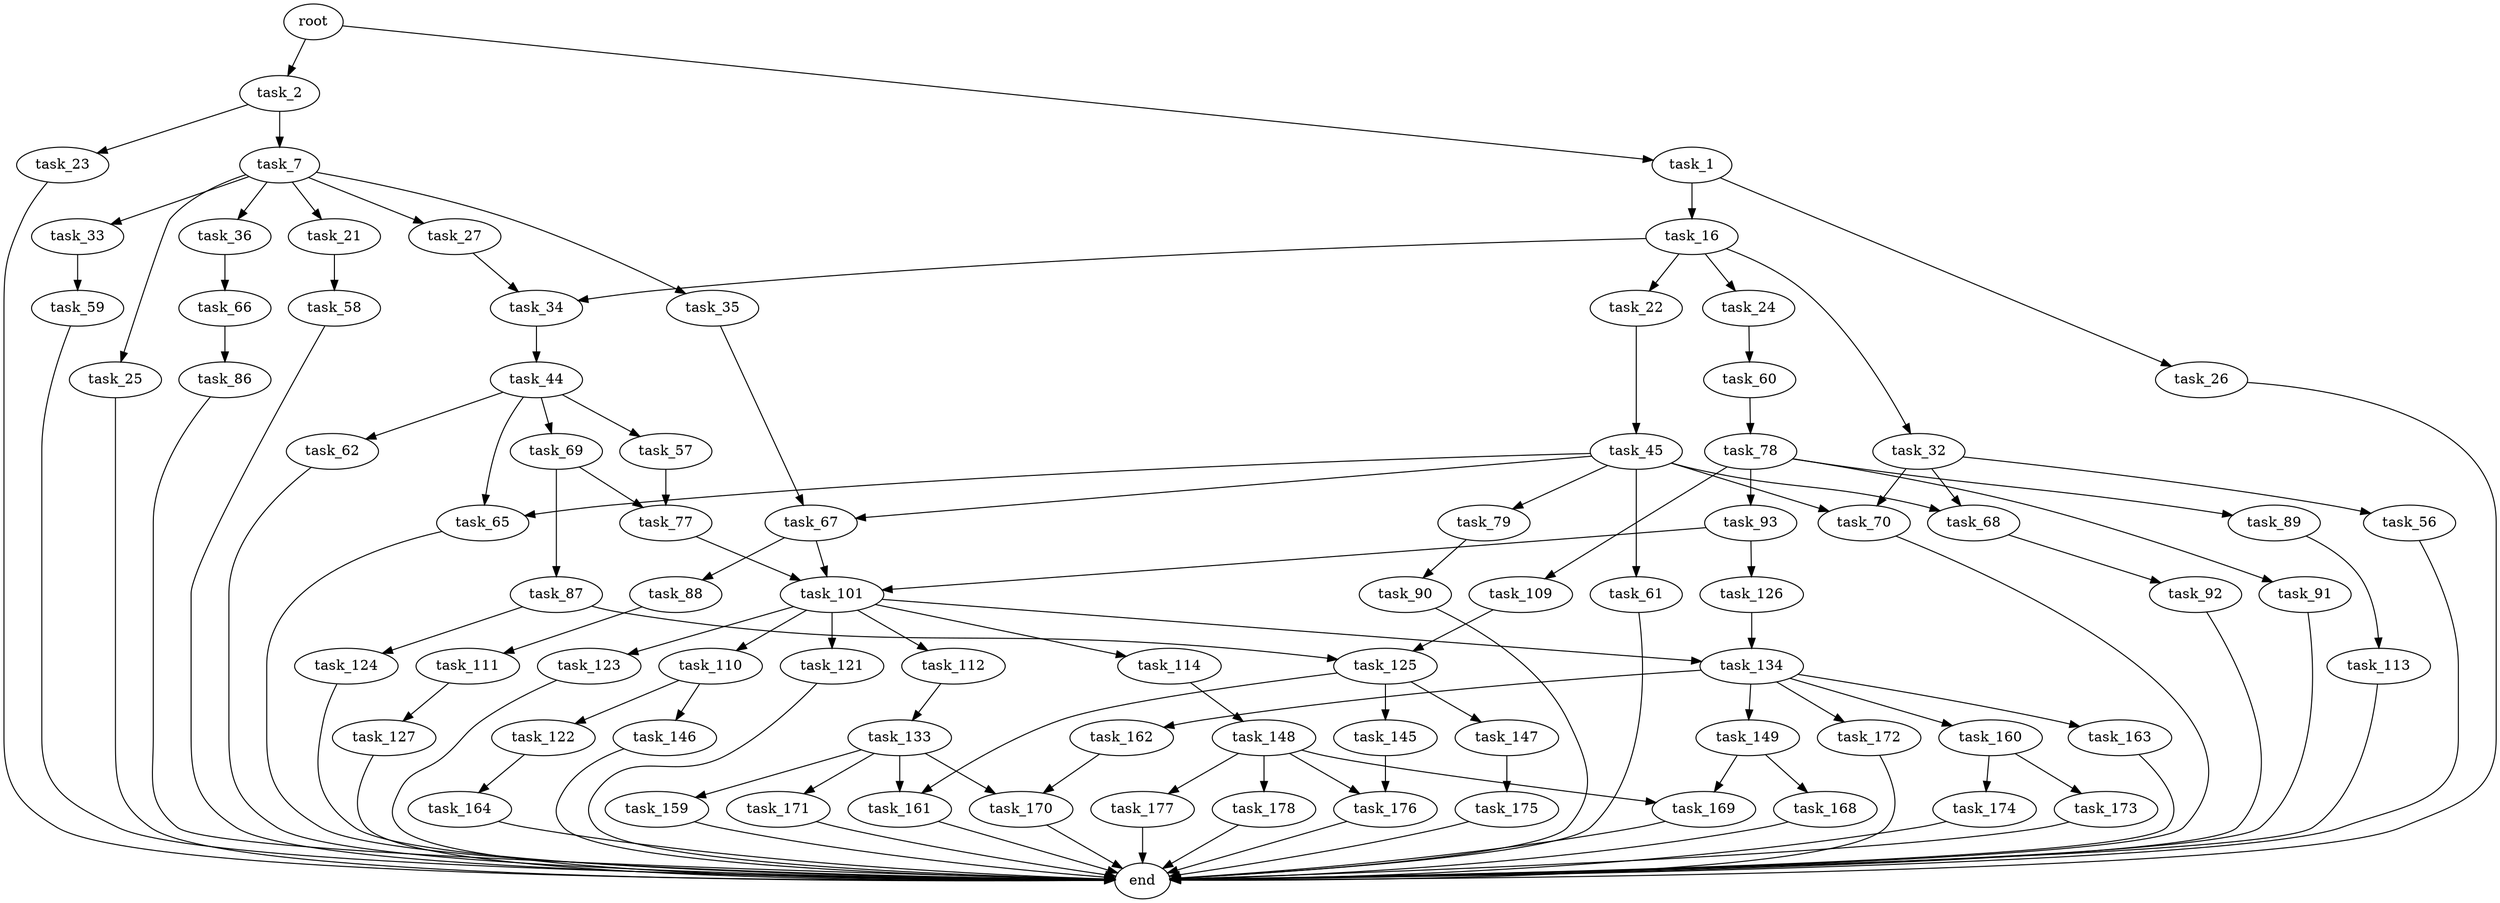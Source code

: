 digraph G {
  root [size="0.000000"];
  task_1 [size="888346868005.000000"];
  task_2 [size="381736669.000000"];
  task_7 [size="20545831370.000000"];
  task_16 [size="68719476736.000000"];
  task_21 [size="782757789696.000000"];
  task_22 [size="1185446484753.000000"];
  task_23 [size="549755813888.000000"];
  task_24 [size="890409304003.000000"];
  task_25 [size="782757789696.000000"];
  task_26 [size="28991029248.000000"];
  task_27 [size="368293445632.000000"];
  task_32 [size="8528985783.000000"];
  task_33 [size="2815478964.000000"];
  task_34 [size="782757789696.000000"];
  task_35 [size="1663397091.000000"];
  task_36 [size="575109490679.000000"];
  task_44 [size="1180423424.000000"];
  task_45 [size="676740713.000000"];
  task_56 [size="68719476736.000000"];
  task_57 [size="391612766579.000000"];
  task_58 [size="679650840.000000"];
  task_59 [size="8589934592.000000"];
  task_60 [size="8589934592.000000"];
  task_61 [size="782757789696.000000"];
  task_62 [size="16215186579.000000"];
  task_65 [size="8589934592.000000"];
  task_66 [size="1329786678.000000"];
  task_67 [size="24793590405.000000"];
  task_68 [size="1069136030377.000000"];
  task_69 [size="12394546275.000000"];
  task_70 [size="782757789696.000000"];
  task_77 [size="12305888807.000000"];
  task_78 [size="180483200941.000000"];
  task_79 [size="5673123618.000000"];
  task_86 [size="1073741824000.000000"];
  task_87 [size="855989832244.000000"];
  task_88 [size="8484992537.000000"];
  task_89 [size="44219866939.000000"];
  task_90 [size="85912704705.000000"];
  task_91 [size="11370970876.000000"];
  task_92 [size="133019995468.000000"];
  task_93 [size="76067771947.000000"];
  task_101 [size="231928233984.000000"];
  task_109 [size="1073741824000.000000"];
  task_110 [size="35000505100.000000"];
  task_111 [size="84379476088.000000"];
  task_112 [size="7473438394.000000"];
  task_113 [size="522971532343.000000"];
  task_114 [size="782757789696.000000"];
  task_121 [size="397625454197.000000"];
  task_122 [size="1452047770.000000"];
  task_123 [size="139670882717.000000"];
  task_124 [size="258228798786.000000"];
  task_125 [size="7270070487.000000"];
  task_126 [size="134217728000.000000"];
  task_127 [size="1073741824000.000000"];
  task_133 [size="669176432162.000000"];
  task_134 [size="1456258500.000000"];
  task_145 [size="144190130238.000000"];
  task_146 [size="28991029248.000000"];
  task_147 [size="12209896833.000000"];
  task_148 [size="782757789696.000000"];
  task_149 [size="231928233984.000000"];
  task_159 [size="4657673821.000000"];
  task_160 [size="24676660673.000000"];
  task_161 [size="4042480488.000000"];
  task_162 [size="4715185697.000000"];
  task_163 [size="17977942380.000000"];
  task_164 [size="25902904291.000000"];
  task_168 [size="1018471193065.000000"];
  task_169 [size="368293445632.000000"];
  task_170 [size="62680681553.000000"];
  task_171 [size="88998697771.000000"];
  task_172 [size="328706485787.000000"];
  task_173 [size="105152619821.000000"];
  task_174 [size="10325176072.000000"];
  task_175 [size="41460137356.000000"];
  task_176 [size="31092124144.000000"];
  task_177 [size="238921169530.000000"];
  task_178 [size="219071560159.000000"];
  end [size="0.000000"];

  root -> task_1 [size="1.000000"];
  root -> task_2 [size="1.000000"];
  task_1 -> task_16 [size="838860800.000000"];
  task_1 -> task_26 [size="838860800.000000"];
  task_2 -> task_7 [size="33554432.000000"];
  task_2 -> task_23 [size="33554432.000000"];
  task_7 -> task_21 [size="536870912.000000"];
  task_7 -> task_25 [size="536870912.000000"];
  task_7 -> task_27 [size="536870912.000000"];
  task_7 -> task_33 [size="536870912.000000"];
  task_7 -> task_35 [size="536870912.000000"];
  task_7 -> task_36 [size="536870912.000000"];
  task_16 -> task_22 [size="134217728.000000"];
  task_16 -> task_24 [size="134217728.000000"];
  task_16 -> task_32 [size="134217728.000000"];
  task_16 -> task_34 [size="134217728.000000"];
  task_21 -> task_58 [size="679477248.000000"];
  task_22 -> task_45 [size="838860800.000000"];
  task_23 -> end [size="1.000000"];
  task_24 -> task_60 [size="536870912.000000"];
  task_25 -> end [size="1.000000"];
  task_26 -> end [size="1.000000"];
  task_27 -> task_34 [size="411041792.000000"];
  task_32 -> task_56 [size="411041792.000000"];
  task_32 -> task_68 [size="411041792.000000"];
  task_32 -> task_70 [size="411041792.000000"];
  task_33 -> task_59 [size="134217728.000000"];
  task_34 -> task_44 [size="679477248.000000"];
  task_35 -> task_67 [size="33554432.000000"];
  task_36 -> task_66 [size="411041792.000000"];
  task_44 -> task_57 [size="33554432.000000"];
  task_44 -> task_62 [size="33554432.000000"];
  task_44 -> task_65 [size="33554432.000000"];
  task_44 -> task_69 [size="33554432.000000"];
  task_45 -> task_61 [size="33554432.000000"];
  task_45 -> task_65 [size="33554432.000000"];
  task_45 -> task_67 [size="33554432.000000"];
  task_45 -> task_68 [size="33554432.000000"];
  task_45 -> task_70 [size="33554432.000000"];
  task_45 -> task_79 [size="33554432.000000"];
  task_56 -> end [size="1.000000"];
  task_57 -> task_77 [size="536870912.000000"];
  task_58 -> end [size="1.000000"];
  task_59 -> end [size="1.000000"];
  task_60 -> task_78 [size="33554432.000000"];
  task_61 -> end [size="1.000000"];
  task_62 -> end [size="1.000000"];
  task_65 -> end [size="1.000000"];
  task_66 -> task_86 [size="75497472.000000"];
  task_67 -> task_88 [size="536870912.000000"];
  task_67 -> task_101 [size="536870912.000000"];
  task_68 -> task_92 [size="838860800.000000"];
  task_69 -> task_77 [size="536870912.000000"];
  task_69 -> task_87 [size="536870912.000000"];
  task_70 -> end [size="1.000000"];
  task_77 -> task_101 [size="301989888.000000"];
  task_78 -> task_89 [size="536870912.000000"];
  task_78 -> task_91 [size="536870912.000000"];
  task_78 -> task_93 [size="536870912.000000"];
  task_78 -> task_109 [size="536870912.000000"];
  task_79 -> task_90 [size="411041792.000000"];
  task_86 -> end [size="1.000000"];
  task_87 -> task_124 [size="838860800.000000"];
  task_87 -> task_125 [size="838860800.000000"];
  task_88 -> task_111 [size="209715200.000000"];
  task_89 -> task_113 [size="209715200.000000"];
  task_90 -> end [size="1.000000"];
  task_91 -> end [size="1.000000"];
  task_92 -> end [size="1.000000"];
  task_93 -> task_101 [size="75497472.000000"];
  task_93 -> task_126 [size="75497472.000000"];
  task_101 -> task_110 [size="301989888.000000"];
  task_101 -> task_112 [size="301989888.000000"];
  task_101 -> task_114 [size="301989888.000000"];
  task_101 -> task_121 [size="301989888.000000"];
  task_101 -> task_123 [size="301989888.000000"];
  task_101 -> task_134 [size="301989888.000000"];
  task_109 -> task_125 [size="838860800.000000"];
  task_110 -> task_122 [size="75497472.000000"];
  task_110 -> task_146 [size="75497472.000000"];
  task_111 -> task_127 [size="209715200.000000"];
  task_112 -> task_133 [size="838860800.000000"];
  task_113 -> end [size="1.000000"];
  task_114 -> task_148 [size="679477248.000000"];
  task_121 -> end [size="1.000000"];
  task_122 -> task_164 [size="33554432.000000"];
  task_123 -> end [size="1.000000"];
  task_124 -> end [size="1.000000"];
  task_125 -> task_145 [size="209715200.000000"];
  task_125 -> task_147 [size="209715200.000000"];
  task_125 -> task_161 [size="209715200.000000"];
  task_126 -> task_134 [size="209715200.000000"];
  task_127 -> end [size="1.000000"];
  task_133 -> task_159 [size="536870912.000000"];
  task_133 -> task_161 [size="536870912.000000"];
  task_133 -> task_170 [size="536870912.000000"];
  task_133 -> task_171 [size="536870912.000000"];
  task_134 -> task_149 [size="75497472.000000"];
  task_134 -> task_160 [size="75497472.000000"];
  task_134 -> task_162 [size="75497472.000000"];
  task_134 -> task_163 [size="75497472.000000"];
  task_134 -> task_172 [size="75497472.000000"];
  task_145 -> task_176 [size="536870912.000000"];
  task_146 -> end [size="1.000000"];
  task_147 -> task_175 [size="411041792.000000"];
  task_148 -> task_169 [size="679477248.000000"];
  task_148 -> task_176 [size="679477248.000000"];
  task_148 -> task_177 [size="679477248.000000"];
  task_148 -> task_178 [size="679477248.000000"];
  task_149 -> task_168 [size="301989888.000000"];
  task_149 -> task_169 [size="301989888.000000"];
  task_159 -> end [size="1.000000"];
  task_160 -> task_173 [size="536870912.000000"];
  task_160 -> task_174 [size="536870912.000000"];
  task_161 -> end [size="1.000000"];
  task_162 -> task_170 [size="75497472.000000"];
  task_163 -> end [size="1.000000"];
  task_164 -> end [size="1.000000"];
  task_168 -> end [size="1.000000"];
  task_169 -> end [size="1.000000"];
  task_170 -> end [size="1.000000"];
  task_171 -> end [size="1.000000"];
  task_172 -> end [size="1.000000"];
  task_173 -> end [size="1.000000"];
  task_174 -> end [size="1.000000"];
  task_175 -> end [size="1.000000"];
  task_176 -> end [size="1.000000"];
  task_177 -> end [size="1.000000"];
  task_178 -> end [size="1.000000"];
}
